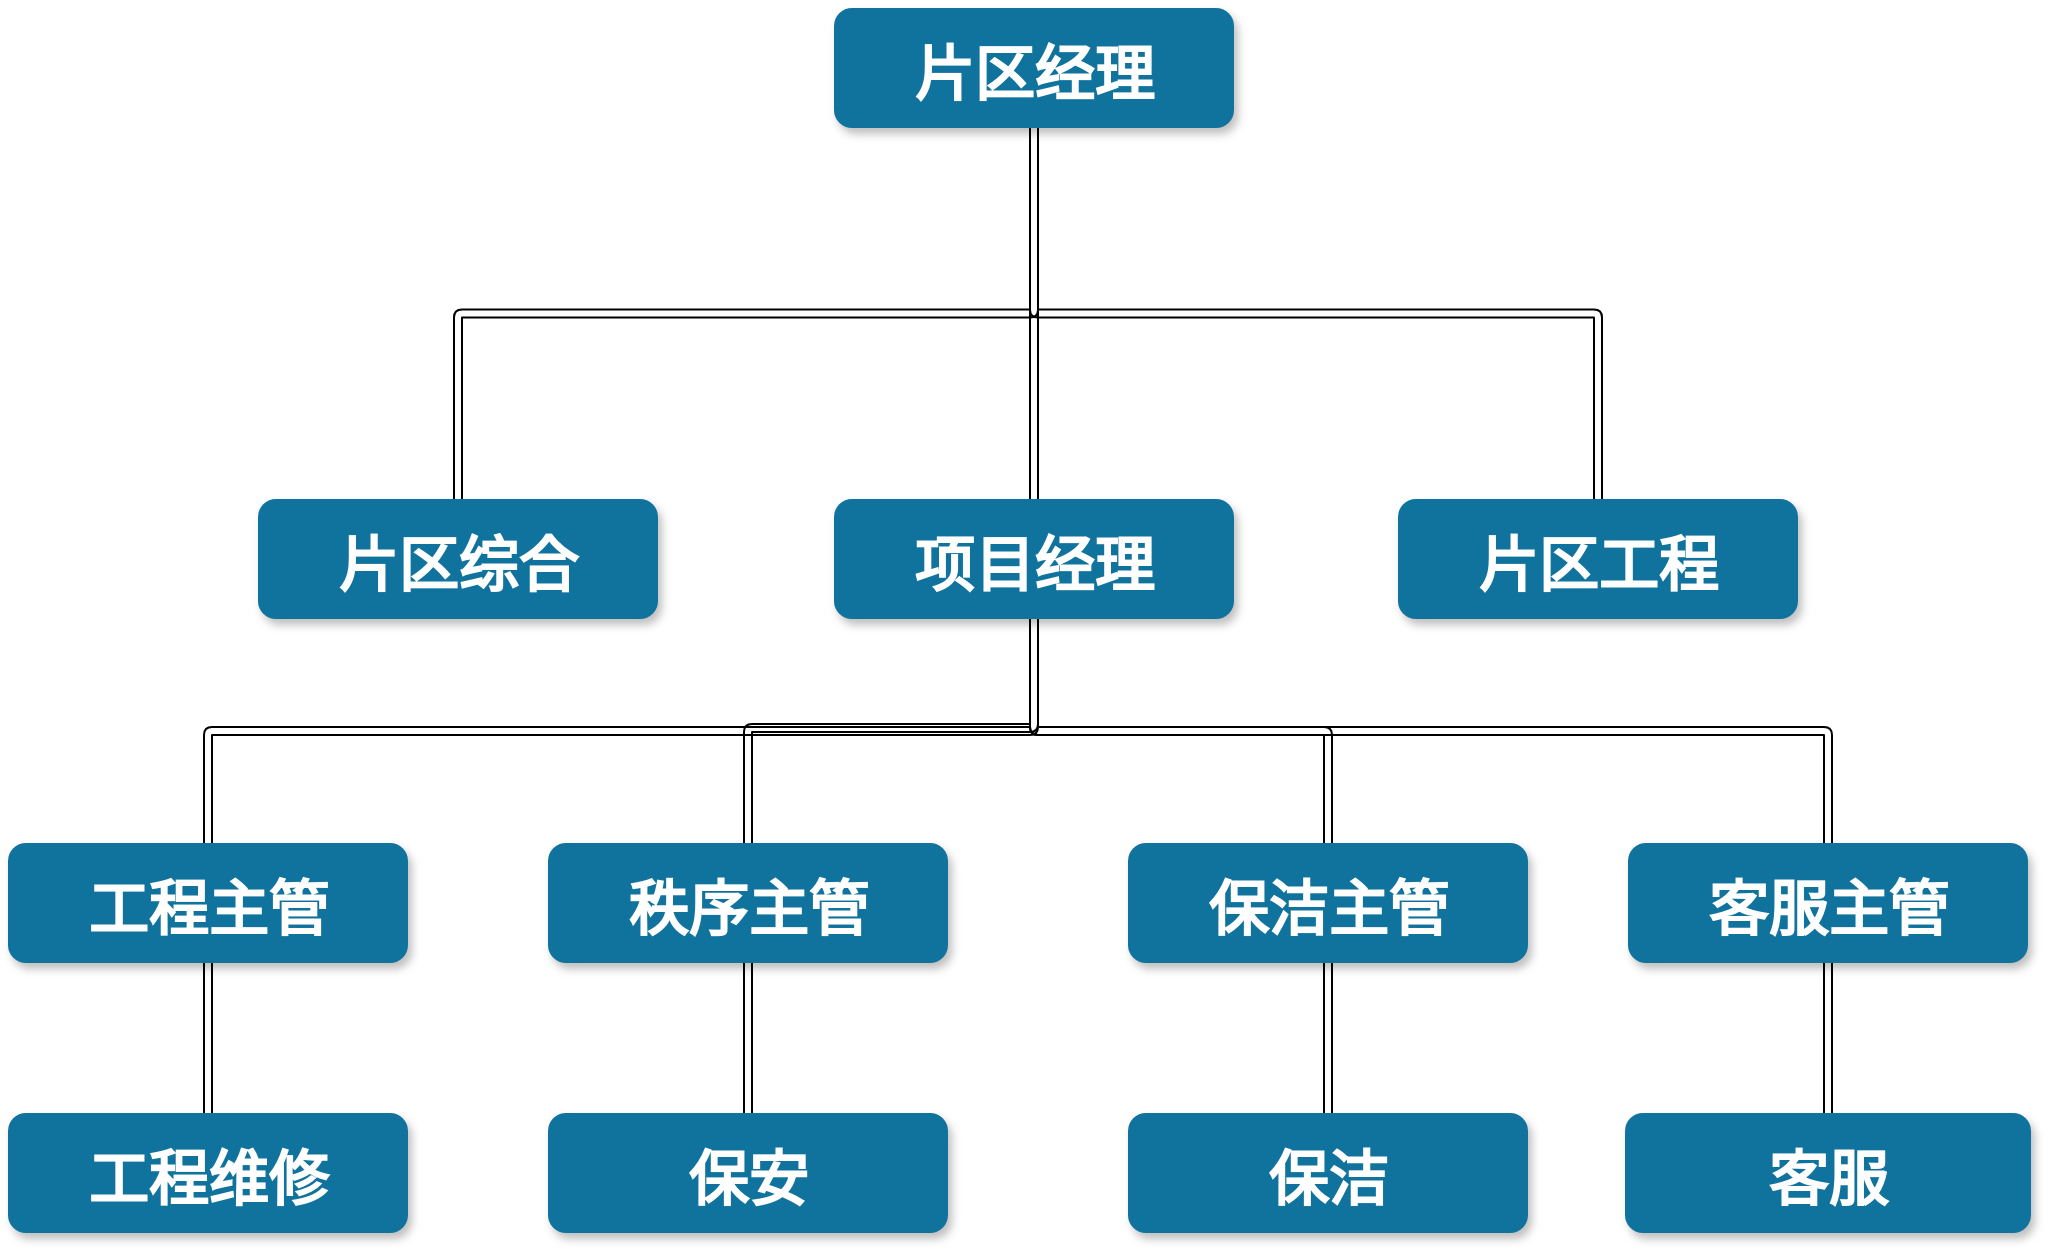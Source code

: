 <mxfile version="21.5.0" type="github">
  <diagram name="Page-1" id="97916047-d0de-89f5-080d-49f4d83e522f">
    <mxGraphModel dx="1500" dy="794" grid="0" gridSize="10" guides="1" tooltips="1" connect="1" arrows="1" fold="1" page="1" pageScale="1.5" pageWidth="1169" pageHeight="827" background="none" math="0" shadow="0">
      <root>
        <mxCell id="0" />
        <mxCell id="1" parent="0" />
        <mxCell id="BqPRPxkx0A_qUsA7eI9m-59" style="edgeStyle=orthogonalEdgeStyle;shape=link;rounded=1;orthogonalLoop=1;jettySize=auto;html=1;exitX=0.5;exitY=1;exitDx=0;exitDy=0;" edge="1" parent="1" source="2" target="4">
          <mxGeometry relative="1" as="geometry" />
        </mxCell>
        <mxCell id="BqPRPxkx0A_qUsA7eI9m-60" style="edgeStyle=orthogonalEdgeStyle;shape=link;rounded=1;orthogonalLoop=1;jettySize=auto;html=1;entryX=0.5;entryY=0;entryDx=0;entryDy=0;exitX=0.5;exitY=1;exitDx=0;exitDy=0;" edge="1" parent="1" source="2" target="6">
          <mxGeometry relative="1" as="geometry" />
        </mxCell>
        <mxCell id="BqPRPxkx0A_qUsA7eI9m-61" style="edgeStyle=orthogonalEdgeStyle;shape=link;rounded=1;orthogonalLoop=1;jettySize=auto;html=1;entryX=0.5;entryY=0;entryDx=0;entryDy=0;" edge="1" parent="1" source="2" target="5">
          <mxGeometry relative="1" as="geometry" />
        </mxCell>
        <mxCell id="2" value="片区经理" style="rounded=1;fillColor=#10739E;strokeColor=none;shadow=1;gradientColor=none;fontStyle=1;fontColor=#FFFFFF;fontSize=30;" parent="1" vertex="1">
          <mxGeometry x="590" y="210" width="200" height="60" as="geometry" />
        </mxCell>
        <mxCell id="4" value="片区综合" style="rounded=1;fillColor=#10739E;strokeColor=none;shadow=1;gradientColor=none;fontStyle=1;fontColor=#FFFFFF;fontSize=30;" parent="1" vertex="1">
          <mxGeometry x="302" y="455.5" width="200" height="60" as="geometry" />
        </mxCell>
        <mxCell id="BqPRPxkx0A_qUsA7eI9m-62" style="edgeStyle=orthogonalEdgeStyle;shape=link;rounded=1;orthogonalLoop=1;jettySize=auto;html=1;exitX=0.5;exitY=1;exitDx=0;exitDy=0;entryX=0.5;entryY=0;entryDx=0;entryDy=0;" edge="1" parent="1" source="5" target="8">
          <mxGeometry relative="1" as="geometry" />
        </mxCell>
        <mxCell id="BqPRPxkx0A_qUsA7eI9m-63" style="edgeStyle=orthogonalEdgeStyle;shape=link;rounded=1;orthogonalLoop=1;jettySize=auto;html=1;entryX=0.5;entryY=0;entryDx=0;entryDy=0;" edge="1" parent="1" source="5" target="13">
          <mxGeometry relative="1" as="geometry">
            <Array as="points">
              <mxPoint x="690" y="570" />
              <mxPoint x="547" y="570" />
            </Array>
          </mxGeometry>
        </mxCell>
        <mxCell id="BqPRPxkx0A_qUsA7eI9m-64" style="edgeStyle=orthogonalEdgeStyle;shape=link;rounded=1;orthogonalLoop=1;jettySize=auto;html=1;entryX=0.5;entryY=0;entryDx=0;entryDy=0;" edge="1" parent="1" source="5" target="18">
          <mxGeometry relative="1" as="geometry" />
        </mxCell>
        <mxCell id="BqPRPxkx0A_qUsA7eI9m-65" style="edgeStyle=orthogonalEdgeStyle;shape=link;rounded=1;orthogonalLoop=1;jettySize=auto;html=1;entryX=0.5;entryY=0;entryDx=0;entryDy=0;exitX=0.5;exitY=1;exitDx=0;exitDy=0;" edge="1" parent="1" source="5" target="23">
          <mxGeometry relative="1" as="geometry" />
        </mxCell>
        <mxCell id="5" value="项目经理" style="rounded=1;fillColor=#10739E;strokeColor=none;shadow=1;gradientColor=none;fontStyle=1;fontColor=#FFFFFF;fontSize=30;" parent="1" vertex="1">
          <mxGeometry x="590" y="455.5" width="200" height="60" as="geometry" />
        </mxCell>
        <mxCell id="6" value="片区工程" style="rounded=1;fillColor=#10739E;strokeColor=none;shadow=1;gradientColor=none;fontStyle=1;fontColor=#FFFFFF;fontSize=30;" parent="1" vertex="1">
          <mxGeometry x="872" y="455.5" width="200" height="60" as="geometry" />
        </mxCell>
        <mxCell id="BqPRPxkx0A_qUsA7eI9m-66" style="edgeStyle=orthogonalEdgeStyle;shape=link;rounded=1;orthogonalLoop=1;jettySize=auto;html=1;exitX=0.5;exitY=1;exitDx=0;exitDy=0;entryX=0.5;entryY=0;entryDx=0;entryDy=0;" edge="1" parent="1" source="8" target="9">
          <mxGeometry relative="1" as="geometry" />
        </mxCell>
        <mxCell id="8" value="工程主管" style="rounded=1;fillColor=#10739E;strokeColor=none;shadow=1;gradientColor=none;fontStyle=1;fontColor=#FFFFFF;fontSize=30;" parent="1" vertex="1">
          <mxGeometry x="177" y="627.5" width="200" height="60" as="geometry" />
        </mxCell>
        <mxCell id="9" value="工程维修" style="rounded=1;fillColor=#10739E;strokeColor=none;shadow=1;gradientColor=none;fontStyle=1;fontColor=#FFFFFF;fontSize=30;" parent="1" vertex="1">
          <mxGeometry x="177" y="762.5" width="200" height="60" as="geometry" />
        </mxCell>
        <mxCell id="BqPRPxkx0A_qUsA7eI9m-67" value="" style="edgeStyle=orthogonalEdgeStyle;shape=link;rounded=1;orthogonalLoop=1;jettySize=auto;html=1;" edge="1" parent="1" source="13" target="14">
          <mxGeometry relative="1" as="geometry" />
        </mxCell>
        <mxCell id="13" value="秩序主管" style="rounded=1;fillColor=#10739E;strokeColor=none;shadow=1;gradientColor=none;fontStyle=1;fontColor=#FFFFFF;fontSize=30;" parent="1" vertex="1">
          <mxGeometry x="447" y="627.5" width="200" height="60" as="geometry" />
        </mxCell>
        <mxCell id="14" value="保安" style="rounded=1;fillColor=#10739E;strokeColor=none;shadow=1;gradientColor=none;fontStyle=1;fontColor=#FFFFFF;fontSize=30;" parent="1" vertex="1">
          <mxGeometry x="447" y="762.5" width="200" height="60" as="geometry" />
        </mxCell>
        <mxCell id="BqPRPxkx0A_qUsA7eI9m-68" value="" style="edgeStyle=orthogonalEdgeStyle;shape=link;rounded=1;orthogonalLoop=1;jettySize=auto;html=1;" edge="1" parent="1" source="18" target="19">
          <mxGeometry relative="1" as="geometry" />
        </mxCell>
        <mxCell id="18" value="保洁主管" style="rounded=1;fillColor=#10739E;strokeColor=none;shadow=1;gradientColor=none;fontStyle=1;fontColor=#FFFFFF;fontSize=30;" parent="1" vertex="1">
          <mxGeometry x="737" y="627.5" width="200" height="60" as="geometry" />
        </mxCell>
        <mxCell id="19" value="保洁" style="rounded=1;fillColor=#10739E;strokeColor=none;shadow=1;gradientColor=none;fontStyle=1;fontColor=#FFFFFF;fontSize=30;" parent="1" vertex="1">
          <mxGeometry x="737" y="762.5" width="200" height="60" as="geometry" />
        </mxCell>
        <mxCell id="BqPRPxkx0A_qUsA7eI9m-69" value="" style="edgeStyle=orthogonalEdgeStyle;shape=link;rounded=1;orthogonalLoop=1;jettySize=auto;html=1;" edge="1" parent="1" source="23" target="24">
          <mxGeometry relative="1" as="geometry" />
        </mxCell>
        <mxCell id="23" value="客服主管" style="rounded=1;fillColor=#10739E;strokeColor=none;shadow=1;gradientColor=none;fontStyle=1;fontColor=#FFFFFF;fontSize=30;" parent="1" vertex="1">
          <mxGeometry x="987" y="627.5" width="200" height="60" as="geometry" />
        </mxCell>
        <mxCell id="24" value="客服" style="rounded=1;fillColor=#10739E;strokeColor=none;shadow=1;gradientColor=none;fontStyle=1;fontColor=#FFFFFF;fontSize=30;" parent="1" vertex="1">
          <mxGeometry x="985.5" y="762.5" width="203" height="60" as="geometry" />
        </mxCell>
      </root>
    </mxGraphModel>
  </diagram>
</mxfile>
